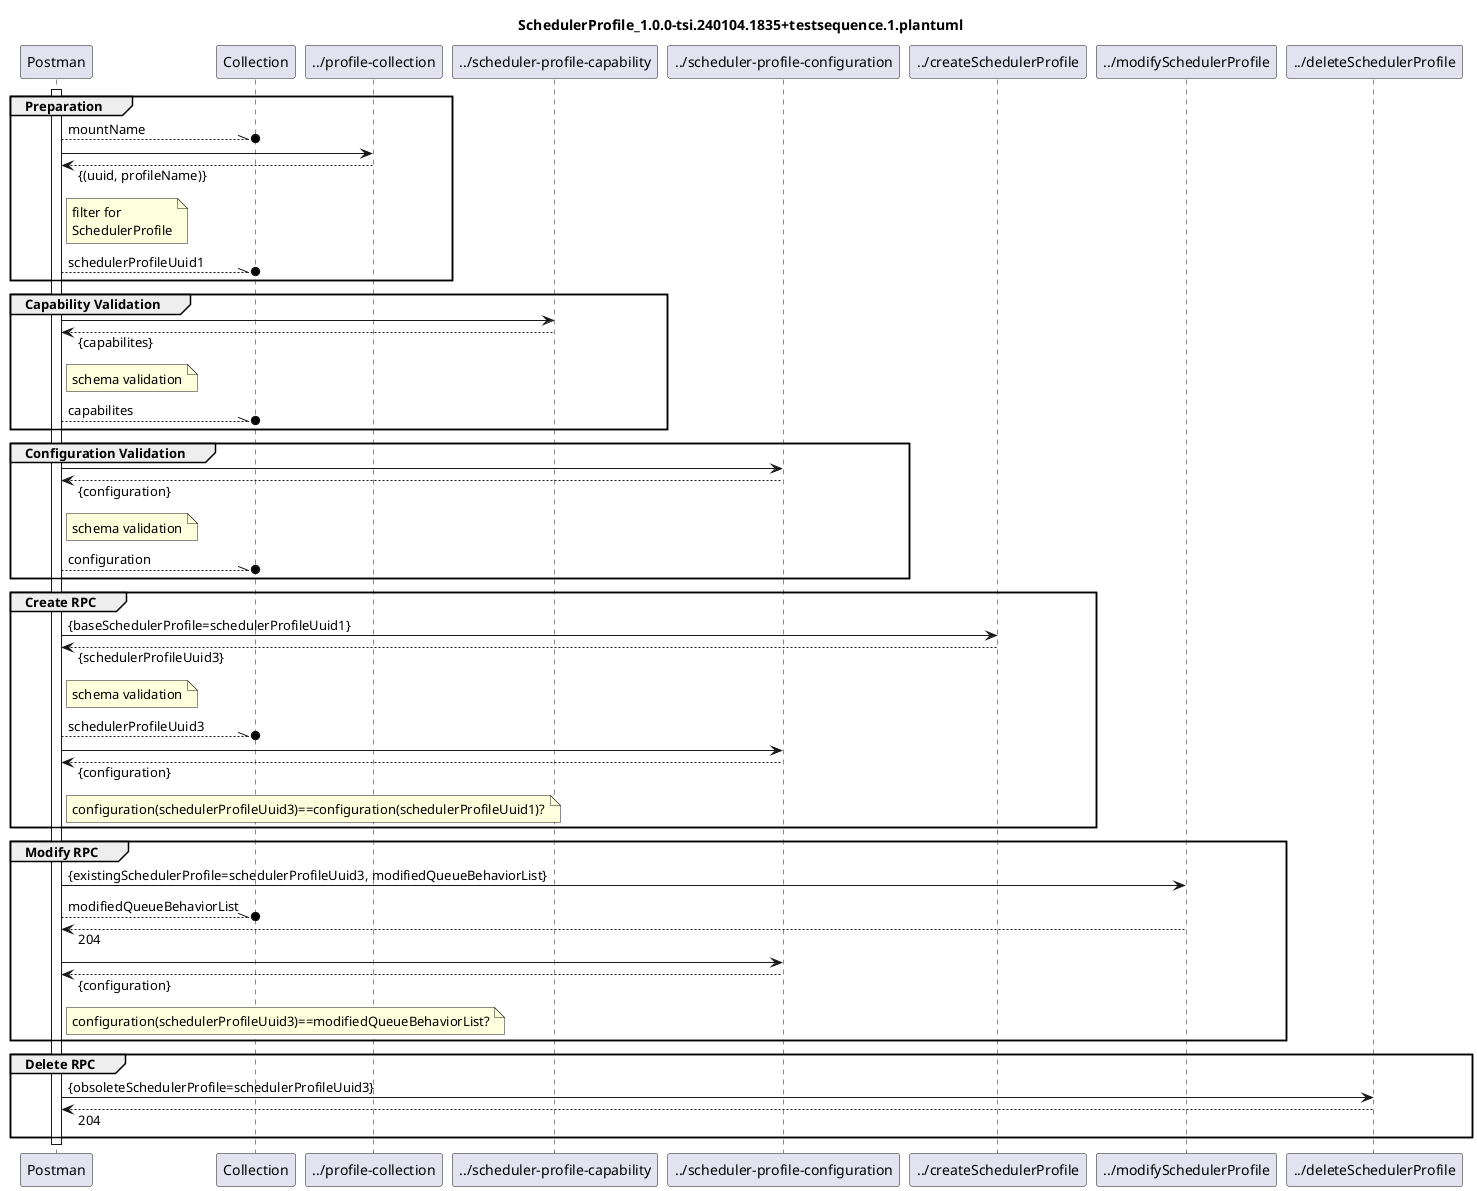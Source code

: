 @startuml SchedulerProfile_1.0.0-tsi.240104.1835+testsequence.1
skinparam responseMessageBelowArrow true

title
SchedulerProfile_1.0.0-tsi.240104.1835+testsequence.1.plantuml
end title

participant "Postman" as Postman
participant "Collection" as Collection
participant "../profile-collection" as ProfileCollection
participant "../scheduler-profile-capability" as Capability
participant "../scheduler-profile-configuration" as Configuration
participant "../createSchedulerProfile" as CreateRpc
participant "../modifySchedulerProfile" as ModifyRpc
participant "../deleteSchedulerProfile" as DeleteRpc

activate Postman

group Preparation
  Postman --\\o Collection : mountName

  Postman -> ProfileCollection
  Postman <-- ProfileCollection : {(uuid, profileName)}
  note right Postman
    filter for
    SchedulerProfile
  end note
  Postman --\\o Collection : schedulerProfileUuid1
end

group Capability Validation
  Postman -> Capability
  Postman <-- Capability : {capabilites}
  note right Postman
    schema validation
  end note
  Postman --\\o Collection : capabilites
end

group Configuration Validation
  Postman -> Configuration
  Postman <-- Configuration : {configuration}
  note right Postman
    schema validation
  end note
  Postman --\\o Collection : configuration
end

group Create RPC
  Postman -> CreateRpc : {baseSchedulerProfile=schedulerProfileUuid1}
  Postman <-- CreateRpc : {schedulerProfileUuid3}
  note right Postman
    schema validation
  end note
  Postman --\\o Collection : schedulerProfileUuid3
  Postman -> Configuration
  Postman <-- Configuration : {configuration}
  note right Postman
    configuration(schedulerProfileUuid3)==configuration(schedulerProfileUuid1)?
  end note
end

group Modify RPC
  Postman -> ModifyRpc : {existingSchedulerProfile=schedulerProfileUuid3, modifiedQueueBehaviorList}
  Postman --\\o Collection : modifiedQueueBehaviorList
  Postman <-- ModifyRpc : 204
  Postman -> Configuration
  Postman <-- Configuration : {configuration}
  note right Postman
    configuration(schedulerProfileUuid3)==modifiedQueueBehaviorList?
  end note
end

group Delete RPC
  Postman -> DeleteRpc : {obsoleteSchedulerProfile=schedulerProfileUuid3}
  Postman <-- DeleteRpc : 204
end

deactivate Postman

@enduml